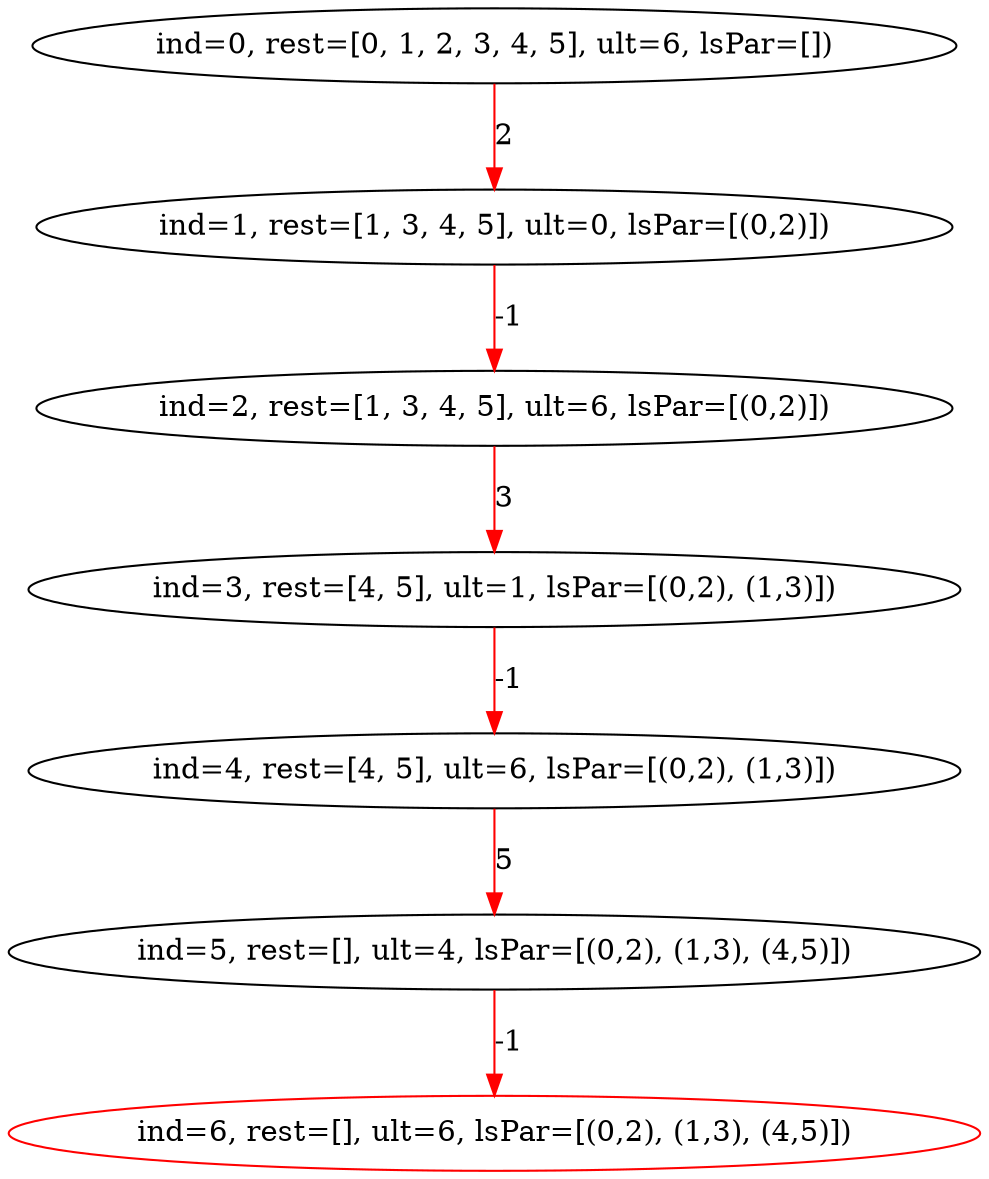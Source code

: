 strict digraph G {
  1 [ label="ind=5, rest=[], ult=4, lsPar=[(0,2), (1,3), (4,5)])" ];
  2 [ color="red" label="ind=6, rest=[], ult=6, lsPar=[(0,2), (1,3), (4,5)])" ];
  3 [ label="ind=4, rest=[4, 5], ult=6, lsPar=[(0,2), (1,3)])" ];
  4 [ label="ind=3, rest=[4, 5], ult=1, lsPar=[(0,2), (1,3)])" ];
  5 [ label="ind=2, rest=[1, 3, 4, 5], ult=6, lsPar=[(0,2)])" ];
  6 [ label="ind=1, rest=[1, 3, 4, 5], ult=0, lsPar=[(0,2)])" ];
  7 [ label="ind=0, rest=[0, 1, 2, 3, 4, 5], ult=6, lsPar=[])" ];
  1 -> 2 [ color="red" label="-1" ];
  3 -> 1 [ color="red" label="5" ];
  4 -> 3 [ color="red" label="-1" ];
  5 -> 4 [ color="red" label="3" ];
  6 -> 5 [ color="red" label="-1" ];
  7 -> 6 [ color="red" label="2" ];
}
